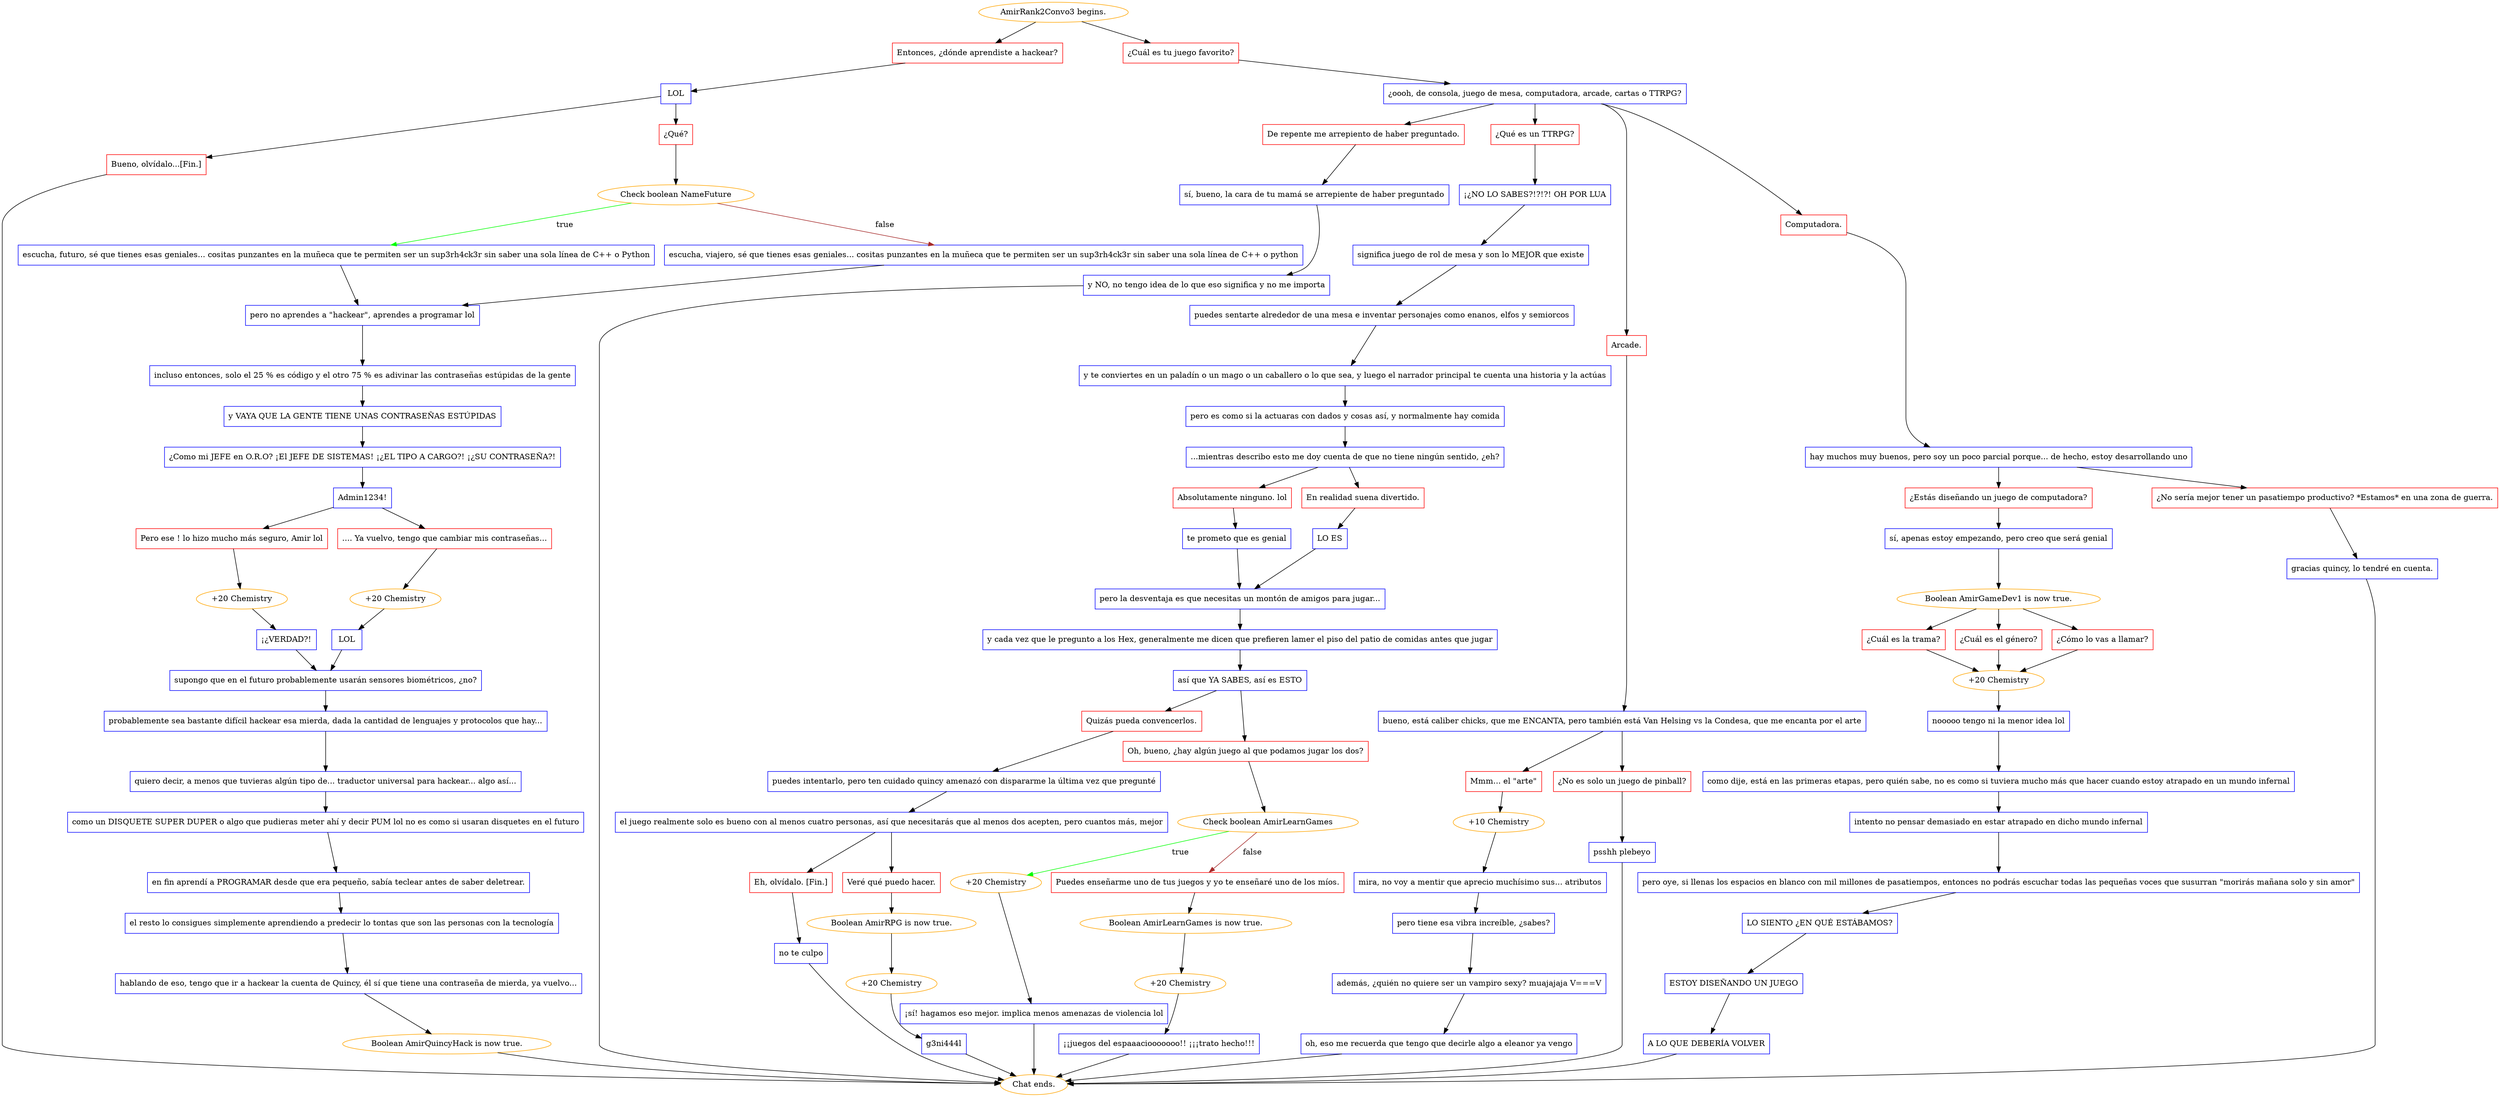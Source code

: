 digraph {
	"AmirRank2Convo3 begins." [color=orange];
		"AmirRank2Convo3 begins." -> j347808760;
		"AmirRank2Convo3 begins." -> j1273930830;
	j347808760 [label="Entonces, ¿dónde aprendiste a hackear?",shape=box,color=red];
		j347808760 -> j2656700351;
	j1273930830 [label="¿Cuál es tu juego favorito?",shape=box,color=red];
		j1273930830 -> j1198619493;
	j2656700351 [label="LOL",shape=box,color=blue];
		j2656700351 -> j97177123;
		j2656700351 -> j3384349308;
	j1198619493 [label="¿oooh, de consola, juego de mesa, computadora, arcade, cartas o TTRPG?",shape=box,color=blue];
		j1198619493 -> j2459519359;
		j1198619493 -> j3073210577;
		j1198619493 -> j2936173133;
		j1198619493 -> j3551732260;
	j97177123 [label="Bueno, olvídalo...[Fin.]",shape=box,color=red];
		j97177123 -> "Chat ends.";
	j3384349308 [label="¿Qué?",shape=box,color=red];
		j3384349308 -> j2403759245;
	j2459519359 [label="De repente me arrepiento de haber preguntado.",shape=box,color=red];
		j2459519359 -> j3255598838;
	j3073210577 [label="¿Qué es un TTRPG?",shape=box,color=red];
		j3073210577 -> j1870496471;
	j2936173133 [label="Arcade.",shape=box,color=red];
		j2936173133 -> j2208704814;
	j3551732260 [label="Computadora.",shape=box,color=red];
		j3551732260 -> j4279460339;
	"Chat ends." [color=orange];
	j2403759245 [label="Check boolean NameFuture",color=orange];
		j2403759245 -> j1928186504 [label=true,color=green];
		j2403759245 -> j3943003502 [label=false,color=brown];
	j3255598838 [label="sí, bueno, la cara de tu mamá se arrepiente de haber preguntado",shape=box,color=blue];
		j3255598838 -> j4118516427;
	j1870496471 [label="¡¿NO LO SABES?!?!?! OH POR LUA",shape=box,color=blue];
		j1870496471 -> j3539473535;
	j2208704814 [label="bueno, está caliber chicks, que me ENCANTA, pero también está Van Helsing vs la Condesa, que me encanta por el arte",shape=box,color=blue];
		j2208704814 -> j2603377472;
		j2208704814 -> j1026489778;
	j4279460339 [label="hay muchos muy buenos, pero soy un poco parcial porque... de hecho, estoy desarrollando uno",shape=box,color=blue];
		j4279460339 -> j1912954618;
		j4279460339 -> j1472245093;
	j1928186504 [label="escucha, futuro, sé que tienes esas geniales... cositas punzantes en la muñeca que te permiten ser un sup3rh4ck3r sin saber una sola línea de C++ o Python",shape=box,color=blue];
		j1928186504 -> j1082048310;
	j3943003502 [label="escucha, viajero, sé que tienes esas geniales... cositas punzantes en la muñeca que te permiten ser un sup3rh4ck3r sin saber una sola línea de C++ o python",shape=box,color=blue];
		j3943003502 -> j1082048310;
	j4118516427 [label="y NO, no tengo idea de lo que eso significa y no me importa",shape=box,color=blue];
		j4118516427 -> "Chat ends.";
	j3539473535 [label="significa juego de rol de mesa y son lo MEJOR que existe",shape=box,color=blue];
		j3539473535 -> j2753222644;
	j2603377472 [label="Mmm... el \"arte\"",shape=box,color=red];
		j2603377472 -> j4173589851;
	j1026489778 [label="¿No es solo un juego de pinball?",shape=box,color=red];
		j1026489778 -> j91522847;
	j1912954618 [label="¿Estás diseñando un juego de computadora?",shape=box,color=red];
		j1912954618 -> j2746742955;
	j1472245093 [label="¿No sería mejor tener un pasatiempo productivo? *Estamos* en una zona de guerra.",shape=box,color=red];
		j1472245093 -> j991597736;
	j1082048310 [label="pero no aprendes a \"hackear\", aprendes a programar lol",shape=box,color=blue];
		j1082048310 -> j2373432364;
	j2753222644 [label="puedes sentarte alrededor de una mesa e inventar personajes como enanos, elfos y semiorcos",shape=box,color=blue];
		j2753222644 -> j1104428026;
	j4173589851 [label="+10 Chemistry",color=orange];
		j4173589851 -> j2425264759;
	j91522847 [label="psshh plebeyo",shape=box,color=blue];
		j91522847 -> "Chat ends.";
	j2746742955 [label="sí, apenas estoy empezando, pero creo que será genial",shape=box,color=blue];
		j2746742955 -> j2342850789;
	j991597736 [label="gracias quincy, lo tendré en cuenta.",shape=box,color=blue];
		j991597736 -> "Chat ends.";
	j2373432364 [label="incluso entonces, solo el 25 % es código y el otro 75 % es adivinar las contraseñas estúpidas de la gente",shape=box,color=blue];
		j2373432364 -> j1090991012;
	j1104428026 [label="y te conviertes en un paladín o un mago o un caballero o lo que sea, y luego el narrador principal te cuenta una historia y la actúas",shape=box,color=blue];
		j1104428026 -> j1777196623;
	j2425264759 [label="mira, no voy a mentir que aprecio muchísimo sus... atributos",shape=box,color=blue];
		j2425264759 -> j3633866555;
	j2342850789 [label="Boolean AmirGameDev1 is now true.",color=orange];
		j2342850789 -> j1512818170;
		j2342850789 -> j4133462487;
		j2342850789 -> j2528851102;
	j1090991012 [label="y VAYA QUE LA GENTE TIENE UNAS CONTRASEÑAS ESTÚPIDAS",shape=box,color=blue];
		j1090991012 -> j449539548;
	j1777196623 [label="pero es como si la actuaras con dados y cosas así, y normalmente hay comida",shape=box,color=blue];
		j1777196623 -> j3650571375;
	j3633866555 [label="pero tiene esa vibra increíble, ¿sabes?",shape=box,color=blue];
		j3633866555 -> j577614616;
	j1512818170 [label="¿Cuál es la trama?",shape=box,color=red];
		j1512818170 -> j1689904206;
	j4133462487 [label="¿Cuál es el género?",shape=box,color=red];
		j4133462487 -> j1689904206;
	j2528851102 [label="¿Cómo lo vas a llamar?",shape=box,color=red];
		j2528851102 -> j1689904206;
	j449539548 [label="¿Como mi JEFE en O.R.O? ¡El JEFE DE SISTEMAS! ¡¿EL TIPO A CARGO?! ¡¿SU CONTRASEÑA?!",shape=box,color=blue];
		j449539548 -> j2584063176;
	j3650571375 [label="...mientras describo esto me doy cuenta de que no tiene ningún sentido, ¿eh?",shape=box,color=blue];
		j3650571375 -> j2404928455;
		j3650571375 -> j2305849883;
	j577614616 [label="además, ¿quién no quiere ser un vampiro sexy? muajajaja V===V",shape=box,color=blue];
		j577614616 -> j2950483164;
	j1689904206 [label="+20 Chemistry",color=orange];
		j1689904206 -> j997275382;
	j2584063176 [label="Admin1234!",shape=box,color=blue];
		j2584063176 -> j1785945115;
		j2584063176 -> j1638846682;
	j2404928455 [label="Absolutamente ninguno. lol",shape=box,color=red];
		j2404928455 -> j4200676801;
	j2305849883 [label="En realidad suena divertido.",shape=box,color=red];
		j2305849883 -> j1192168850;
	j2950483164 [label="oh, eso me recuerda que tengo que decirle algo a eleanor ya vengo",shape=box,color=blue];
		j2950483164 -> "Chat ends.";
	j997275382 [label="nooooo tengo ni la menor idea lol",shape=box,color=blue];
		j997275382 -> j3772645545;
	j1785945115 [label="Pero ese ! lo hizo mucho más seguro, Amir lol",shape=box,color=red];
		j1785945115 -> j3841877800;
	j1638846682 [label=".... Ya vuelvo, tengo que cambiar mis contraseñas...",shape=box,color=red];
		j1638846682 -> j1406849875;
	j4200676801 [label="te prometo que es genial",shape=box,color=blue];
		j4200676801 -> j870386918;
	j1192168850 [label="LO ES",shape=box,color=blue];
		j1192168850 -> j870386918;
	j3772645545 [label="como dije, está en las primeras etapas, pero quién sabe, no es como si tuviera mucho más que hacer cuando estoy atrapado en un mundo infernal",shape=box,color=blue];
		j3772645545 -> j3185287365;
	j3841877800 [label="+20 Chemistry",color=orange];
		j3841877800 -> j2468055308;
	j1406849875 [label="+20 Chemistry",color=orange];
		j1406849875 -> j2111122525;
	j870386918 [label="pero la desventaja es que necesitas un montón de amigos para jugar...",shape=box,color=blue];
		j870386918 -> j2933872342;
	j3185287365 [label="intento no pensar demasiado en estar atrapado en dicho mundo infernal",shape=box,color=blue];
		j3185287365 -> j1161605507;
	j2468055308 [label="¡¿VERDAD?!",shape=box,color=blue];
		j2468055308 -> j1596764207;
	j2111122525 [label="LOL",shape=box,color=blue];
		j2111122525 -> j1596764207;
	j2933872342 [label="y cada vez que le pregunto a los Hex, generalmente me dicen que prefieren lamer el piso del patio de comidas antes que jugar",shape=box,color=blue];
		j2933872342 -> j2974480046;
	j1161605507 [label="pero oye, si llenas los espacios en blanco con mil millones de pasatiempos, entonces no podrás escuchar todas las pequeñas voces que susurran \"morirás mañana solo y sin amor\"",shape=box,color=blue];
		j1161605507 -> j581497022;
	j1596764207 [label="supongo que en el futuro probablemente usarán sensores biométricos, ¿no?",shape=box,color=blue];
		j1596764207 -> j1883101739;
	j2974480046 [label="así que YA SABES, así es ESTO",shape=box,color=blue];
		j2974480046 -> j3839500167;
		j2974480046 -> j2955806855;
	j581497022 [label="LO SIENTO ¿EN QUÉ ESTÁBAMOS?",shape=box,color=blue];
		j581497022 -> j3581923235;
	j1883101739 [label="probablemente sea bastante difícil hackear esa mierda, dada la cantidad de lenguajes y protocolos que hay...",shape=box,color=blue];
		j1883101739 -> j2682694031;
	j3839500167 [label="Quizás pueda convencerlos.",shape=box,color=red];
		j3839500167 -> j3196770814;
	j2955806855 [label="Oh, bueno, ¿hay algún juego al que podamos jugar los dos?",shape=box,color=red];
		j2955806855 -> j718631339;
	j3581923235 [label="ESTOY DISEÑANDO UN JUEGO",shape=box,color=blue];
		j3581923235 -> j3304395307;
	j2682694031 [label="quiero decir, a menos que tuvieras algún tipo de... traductor universal para hackear... algo así...",shape=box,color=blue];
		j2682694031 -> j2771609261;
	j3196770814 [label="puedes intentarlo, pero ten cuidado quincy amenazó con dispararme la última vez que pregunté",shape=box,color=blue];
		j3196770814 -> j1447548831;
	j718631339 [label="Check boolean AmirLearnGames",color=orange];
		j718631339 -> j3943498427 [label=true,color=green];
		j718631339 -> j1788778013 [label=false,color=brown];
	j3304395307 [label="A LO QUE DEBERÍA VOLVER",shape=box,color=blue];
		j3304395307 -> "Chat ends.";
	j2771609261 [label="como un DISQUETE SUPER DUPER o algo que pudieras meter ahí y decir PUM lol no es como si usaran disquetes en el futuro",shape=box,color=blue];
		j2771609261 -> j350345082;
	j1447548831 [label="el juego realmente solo es bueno con al menos cuatro personas, así que necesitarás que al menos dos acepten, pero cuantos más, mejor",shape=box,color=blue];
		j1447548831 -> j2862801589;
		j1447548831 -> j1533460478;
	j3943498427 [label="+20 Chemistry",color=orange];
		j3943498427 -> j794427831;
	j1788778013 [label="Puedes enseñarme uno de tus juegos y yo te enseñaré uno de los míos.",shape=box,color=red];
		j1788778013 -> j2328957512;
	j350345082 [label="en fin aprendí a PROGRAMAR desde que era pequeño, sabía teclear antes de saber deletrear.",shape=box,color=blue];
		j350345082 -> j3722652817;
	j2862801589 [label="Eh, olvídalo. [Fin.]",shape=box,color=red];
		j2862801589 -> j855754275;
	j1533460478 [label="Veré qué puedo hacer.",shape=box,color=red];
		j1533460478 -> j3734850099;
	j794427831 [label="¡sí! hagamos eso mejor. implica menos amenazas de violencia lol",shape=box,color=blue];
		j794427831 -> "Chat ends.";
	j2328957512 [label="Boolean AmirLearnGames is now true.",color=orange];
		j2328957512 -> j591438813;
	j3722652817 [label="el resto lo consigues simplemente aprendiendo a predecir lo tontas que son las personas con la tecnología",shape=box,color=blue];
		j3722652817 -> j2727948885;
	j855754275 [label="no te culpo",shape=box,color=blue];
		j855754275 -> "Chat ends.";
	j3734850099 [label="Boolean AmirRPG is now true.",color=orange];
		j3734850099 -> j1911462178;
	j591438813 [label="+20 Chemistry",color=orange];
		j591438813 -> j186012827;
	j2727948885 [label="hablando de eso, tengo que ir a hackear la cuenta de Quincy, él sí que tiene una contraseña de mierda, ya vuelvo...",shape=box,color=blue];
		j2727948885 -> j1007951565;
	j1911462178 [label="+20 Chemistry",color=orange];
		j1911462178 -> j2881955513;
	j186012827 [label="¡¡juegos del espaaaciooooooo!! ¡¡¡trato hecho!!!",shape=box,color=blue];
		j186012827 -> "Chat ends.";
	j1007951565 [label="Boolean AmirQuincyHack is now true.",color=orange];
		j1007951565 -> "Chat ends.";
	j2881955513 [label="g3ni444l",shape=box,color=blue];
		j2881955513 -> "Chat ends.";
}